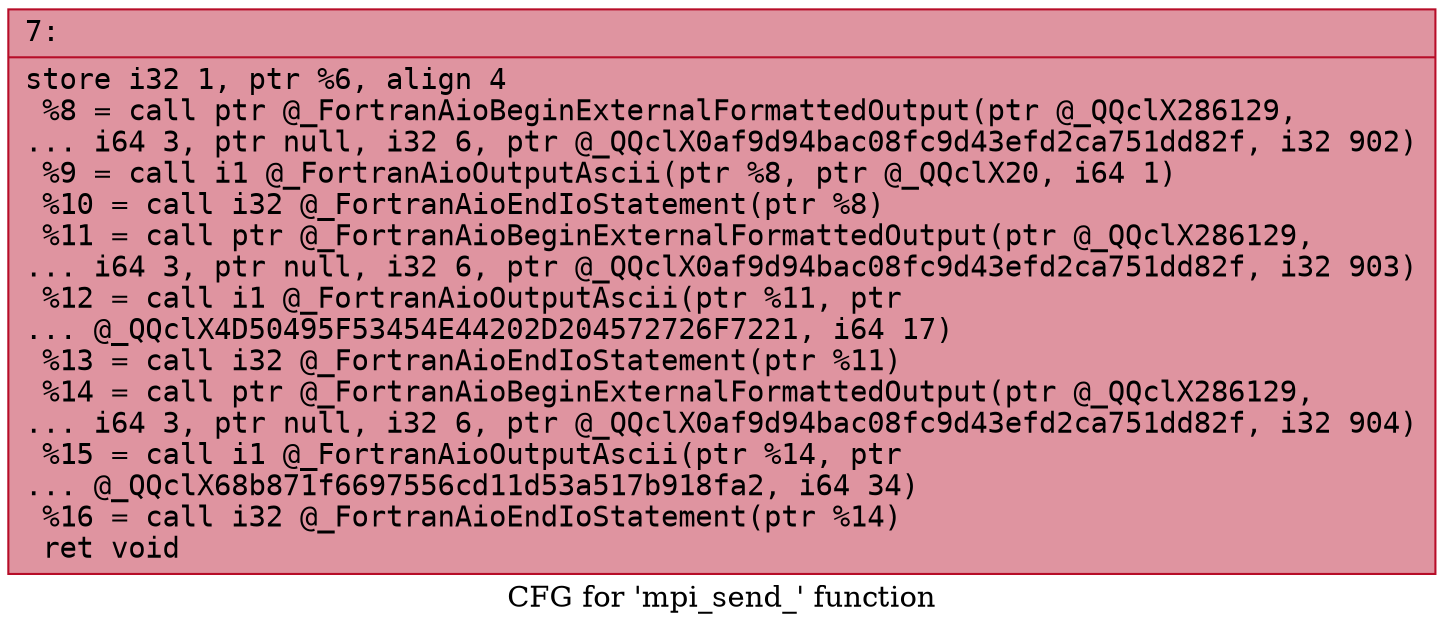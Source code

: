 digraph "CFG for 'mpi_send_' function" {
	label="CFG for 'mpi_send_' function";

	Node0x5560a31d21d0 [shape=record,color="#b70d28ff", style=filled, fillcolor="#b70d2870" fontname="Courier",label="{7:\l|  store i32 1, ptr %6, align 4\l  %8 = call ptr @_FortranAioBeginExternalFormattedOutput(ptr @_QQclX286129,\l... i64 3, ptr null, i32 6, ptr @_QQclX0af9d94bac08fc9d43efd2ca751dd82f, i32 902)\l  %9 = call i1 @_FortranAioOutputAscii(ptr %8, ptr @_QQclX20, i64 1)\l  %10 = call i32 @_FortranAioEndIoStatement(ptr %8)\l  %11 = call ptr @_FortranAioBeginExternalFormattedOutput(ptr @_QQclX286129,\l... i64 3, ptr null, i32 6, ptr @_QQclX0af9d94bac08fc9d43efd2ca751dd82f, i32 903)\l  %12 = call i1 @_FortranAioOutputAscii(ptr %11, ptr\l... @_QQclX4D50495F53454E44202D204572726F7221, i64 17)\l  %13 = call i32 @_FortranAioEndIoStatement(ptr %11)\l  %14 = call ptr @_FortranAioBeginExternalFormattedOutput(ptr @_QQclX286129,\l... i64 3, ptr null, i32 6, ptr @_QQclX0af9d94bac08fc9d43efd2ca751dd82f, i32 904)\l  %15 = call i1 @_FortranAioOutputAscii(ptr %14, ptr\l... @_QQclX68b871f6697556cd11d53a517b918fa2, i64 34)\l  %16 = call i32 @_FortranAioEndIoStatement(ptr %14)\l  ret void\l}"];
}
